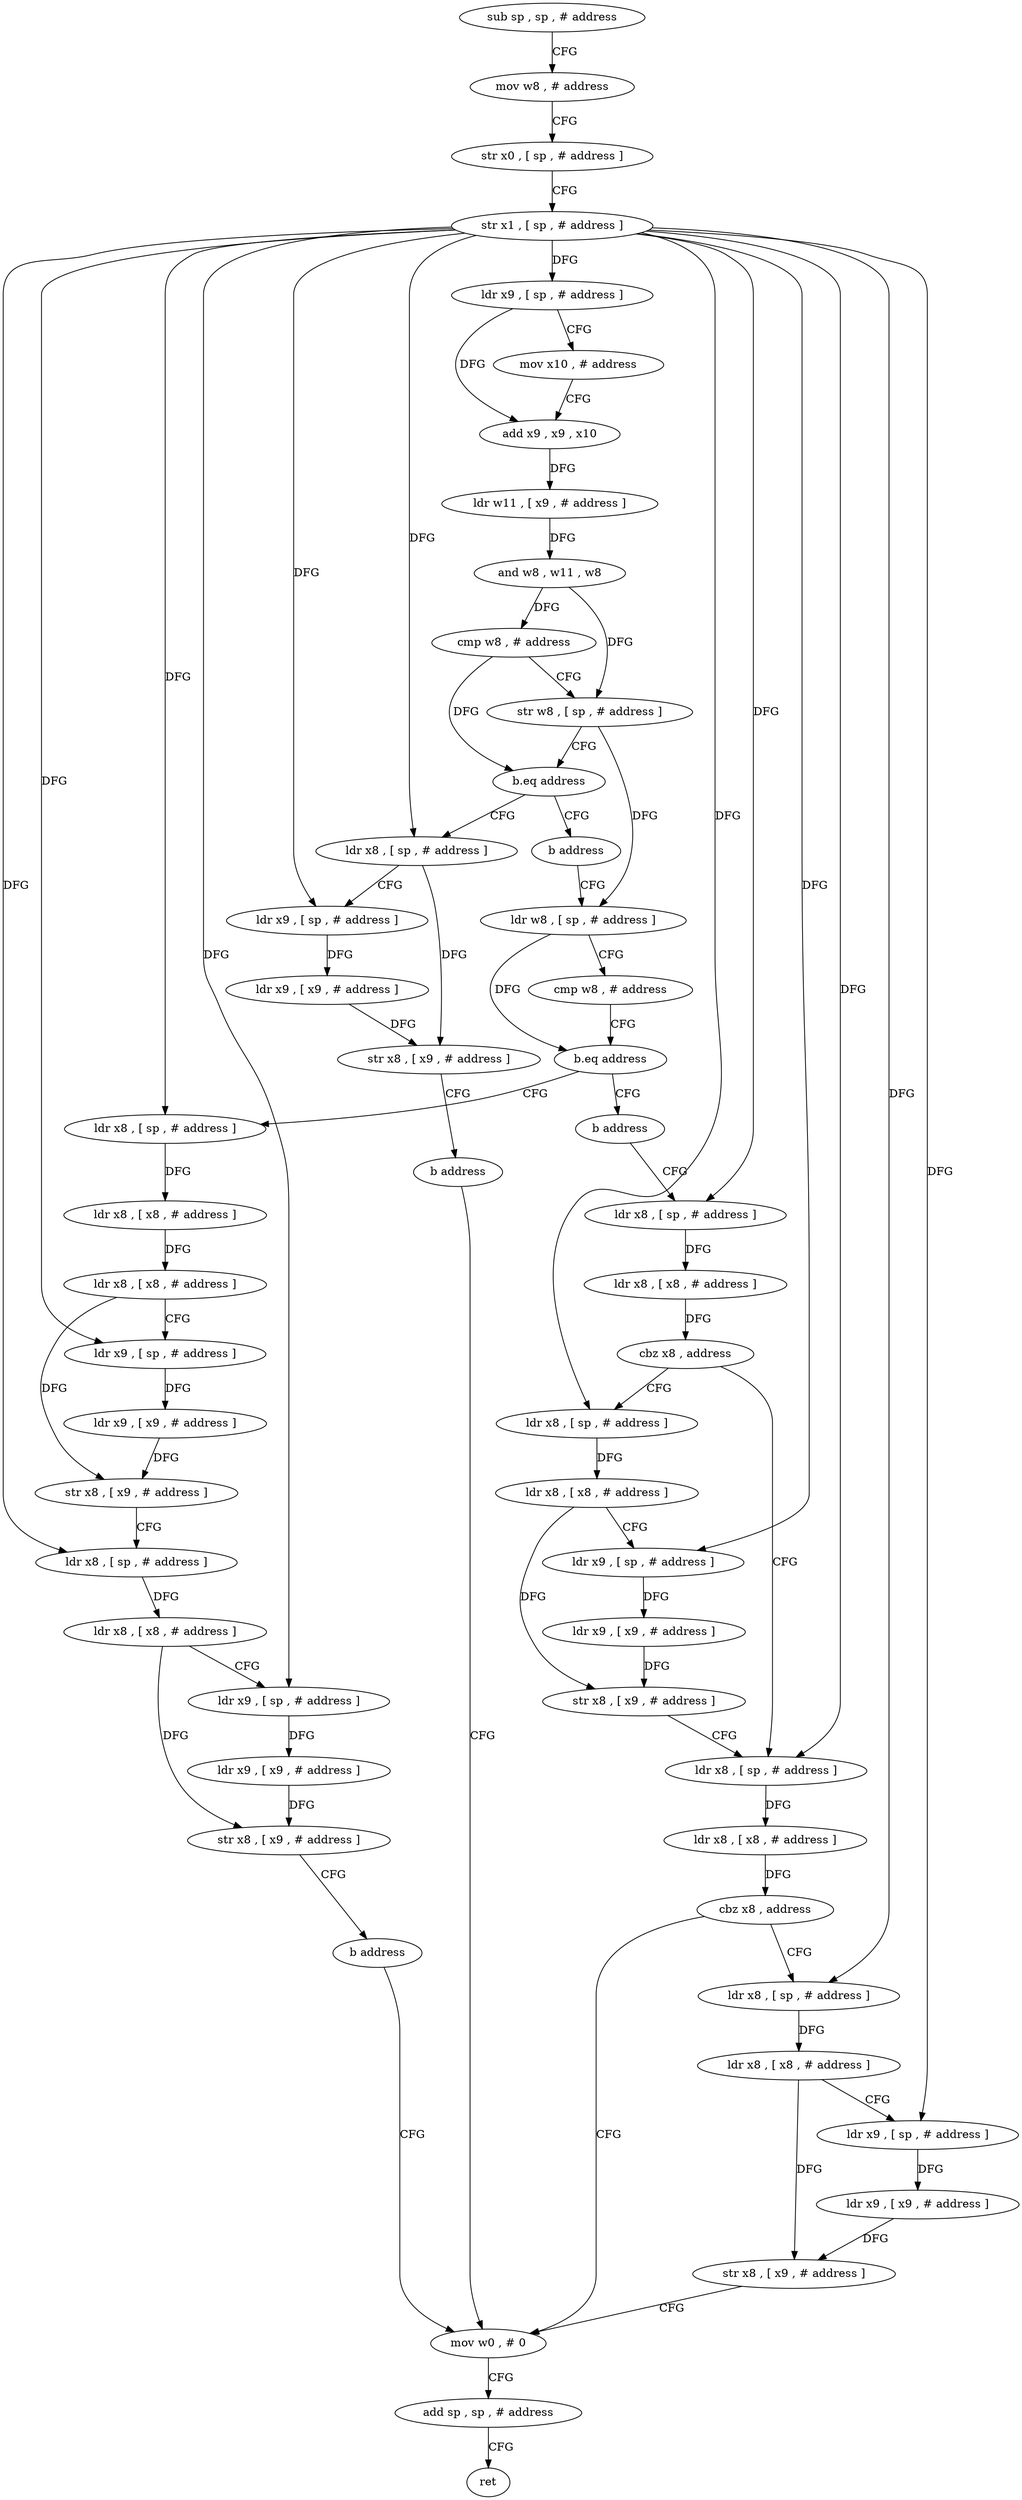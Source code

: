 digraph "func" {
"4272164" [label = "sub sp , sp , # address" ]
"4272168" [label = "mov w8 , # address" ]
"4272172" [label = "str x0 , [ sp , # address ]" ]
"4272176" [label = "str x1 , [ sp , # address ]" ]
"4272180" [label = "ldr x9 , [ sp , # address ]" ]
"4272184" [label = "mov x10 , # address" ]
"4272188" [label = "add x9 , x9 , x10" ]
"4272192" [label = "ldr w11 , [ x9 , # address ]" ]
"4272196" [label = "and w8 , w11 , w8" ]
"4272200" [label = "cmp w8 , # address" ]
"4272204" [label = "str w8 , [ sp , # address ]" ]
"4272208" [label = "b.eq address" ]
"4272232" [label = "ldr x8 , [ sp , # address ]" ]
"4272212" [label = "b address" ]
"4272236" [label = "ldr x9 , [ sp , # address ]" ]
"4272240" [label = "ldr x9 , [ x9 , # address ]" ]
"4272244" [label = "str x8 , [ x9 , # address ]" ]
"4272248" [label = "b address" ]
"4272364" [label = "mov w0 , # 0" ]
"4272216" [label = "ldr w8 , [ sp , # address ]" ]
"4272368" [label = "add sp , sp , # address" ]
"4272372" [label = "ret" ]
"4272220" [label = "cmp w8 , # address" ]
"4272224" [label = "b.eq address" ]
"4272252" [label = "ldr x8 , [ sp , # address ]" ]
"4272228" [label = "b address" ]
"4272256" [label = "ldr x8 , [ x8 , # address ]" ]
"4272260" [label = "ldr x8 , [ x8 , # address ]" ]
"4272264" [label = "ldr x9 , [ sp , # address ]" ]
"4272268" [label = "ldr x9 , [ x9 , # address ]" ]
"4272272" [label = "str x8 , [ x9 , # address ]" ]
"4272276" [label = "ldr x8 , [ sp , # address ]" ]
"4272280" [label = "ldr x8 , [ x8 , # address ]" ]
"4272284" [label = "ldr x9 , [ sp , # address ]" ]
"4272288" [label = "ldr x9 , [ x9 , # address ]" ]
"4272292" [label = "str x8 , [ x9 , # address ]" ]
"4272296" [label = "b address" ]
"4272300" [label = "ldr x8 , [ sp , # address ]" ]
"4272304" [label = "ldr x8 , [ x8 , # address ]" ]
"4272308" [label = "cbz x8 , address" ]
"4272332" [label = "ldr x8 , [ sp , # address ]" ]
"4272312" [label = "ldr x8 , [ sp , # address ]" ]
"4272336" [label = "ldr x8 , [ x8 , # address ]" ]
"4272340" [label = "cbz x8 , address" ]
"4272344" [label = "ldr x8 , [ sp , # address ]" ]
"4272316" [label = "ldr x8 , [ x8 , # address ]" ]
"4272320" [label = "ldr x9 , [ sp , # address ]" ]
"4272324" [label = "ldr x9 , [ x9 , # address ]" ]
"4272328" [label = "str x8 , [ x9 , # address ]" ]
"4272348" [label = "ldr x8 , [ x8 , # address ]" ]
"4272352" [label = "ldr x9 , [ sp , # address ]" ]
"4272356" [label = "ldr x9 , [ x9 , # address ]" ]
"4272360" [label = "str x8 , [ x9 , # address ]" ]
"4272164" -> "4272168" [ label = "CFG" ]
"4272168" -> "4272172" [ label = "CFG" ]
"4272172" -> "4272176" [ label = "CFG" ]
"4272176" -> "4272180" [ label = "DFG" ]
"4272176" -> "4272232" [ label = "DFG" ]
"4272176" -> "4272236" [ label = "DFG" ]
"4272176" -> "4272252" [ label = "DFG" ]
"4272176" -> "4272264" [ label = "DFG" ]
"4272176" -> "4272276" [ label = "DFG" ]
"4272176" -> "4272284" [ label = "DFG" ]
"4272176" -> "4272300" [ label = "DFG" ]
"4272176" -> "4272332" [ label = "DFG" ]
"4272176" -> "4272312" [ label = "DFG" ]
"4272176" -> "4272320" [ label = "DFG" ]
"4272176" -> "4272344" [ label = "DFG" ]
"4272176" -> "4272352" [ label = "DFG" ]
"4272180" -> "4272184" [ label = "CFG" ]
"4272180" -> "4272188" [ label = "DFG" ]
"4272184" -> "4272188" [ label = "CFG" ]
"4272188" -> "4272192" [ label = "DFG" ]
"4272192" -> "4272196" [ label = "DFG" ]
"4272196" -> "4272200" [ label = "DFG" ]
"4272196" -> "4272204" [ label = "DFG" ]
"4272200" -> "4272204" [ label = "CFG" ]
"4272200" -> "4272208" [ label = "DFG" ]
"4272204" -> "4272208" [ label = "CFG" ]
"4272204" -> "4272216" [ label = "DFG" ]
"4272208" -> "4272232" [ label = "CFG" ]
"4272208" -> "4272212" [ label = "CFG" ]
"4272232" -> "4272236" [ label = "CFG" ]
"4272232" -> "4272244" [ label = "DFG" ]
"4272212" -> "4272216" [ label = "CFG" ]
"4272236" -> "4272240" [ label = "DFG" ]
"4272240" -> "4272244" [ label = "DFG" ]
"4272244" -> "4272248" [ label = "CFG" ]
"4272248" -> "4272364" [ label = "CFG" ]
"4272364" -> "4272368" [ label = "CFG" ]
"4272216" -> "4272220" [ label = "CFG" ]
"4272216" -> "4272224" [ label = "DFG" ]
"4272368" -> "4272372" [ label = "CFG" ]
"4272220" -> "4272224" [ label = "CFG" ]
"4272224" -> "4272252" [ label = "CFG" ]
"4272224" -> "4272228" [ label = "CFG" ]
"4272252" -> "4272256" [ label = "DFG" ]
"4272228" -> "4272300" [ label = "CFG" ]
"4272256" -> "4272260" [ label = "DFG" ]
"4272260" -> "4272264" [ label = "CFG" ]
"4272260" -> "4272272" [ label = "DFG" ]
"4272264" -> "4272268" [ label = "DFG" ]
"4272268" -> "4272272" [ label = "DFG" ]
"4272272" -> "4272276" [ label = "CFG" ]
"4272276" -> "4272280" [ label = "DFG" ]
"4272280" -> "4272284" [ label = "CFG" ]
"4272280" -> "4272292" [ label = "DFG" ]
"4272284" -> "4272288" [ label = "DFG" ]
"4272288" -> "4272292" [ label = "DFG" ]
"4272292" -> "4272296" [ label = "CFG" ]
"4272296" -> "4272364" [ label = "CFG" ]
"4272300" -> "4272304" [ label = "DFG" ]
"4272304" -> "4272308" [ label = "DFG" ]
"4272308" -> "4272332" [ label = "CFG" ]
"4272308" -> "4272312" [ label = "CFG" ]
"4272332" -> "4272336" [ label = "DFG" ]
"4272312" -> "4272316" [ label = "DFG" ]
"4272336" -> "4272340" [ label = "DFG" ]
"4272340" -> "4272364" [ label = "CFG" ]
"4272340" -> "4272344" [ label = "CFG" ]
"4272344" -> "4272348" [ label = "DFG" ]
"4272316" -> "4272320" [ label = "CFG" ]
"4272316" -> "4272328" [ label = "DFG" ]
"4272320" -> "4272324" [ label = "DFG" ]
"4272324" -> "4272328" [ label = "DFG" ]
"4272328" -> "4272332" [ label = "CFG" ]
"4272348" -> "4272352" [ label = "CFG" ]
"4272348" -> "4272360" [ label = "DFG" ]
"4272352" -> "4272356" [ label = "DFG" ]
"4272356" -> "4272360" [ label = "DFG" ]
"4272360" -> "4272364" [ label = "CFG" ]
}
